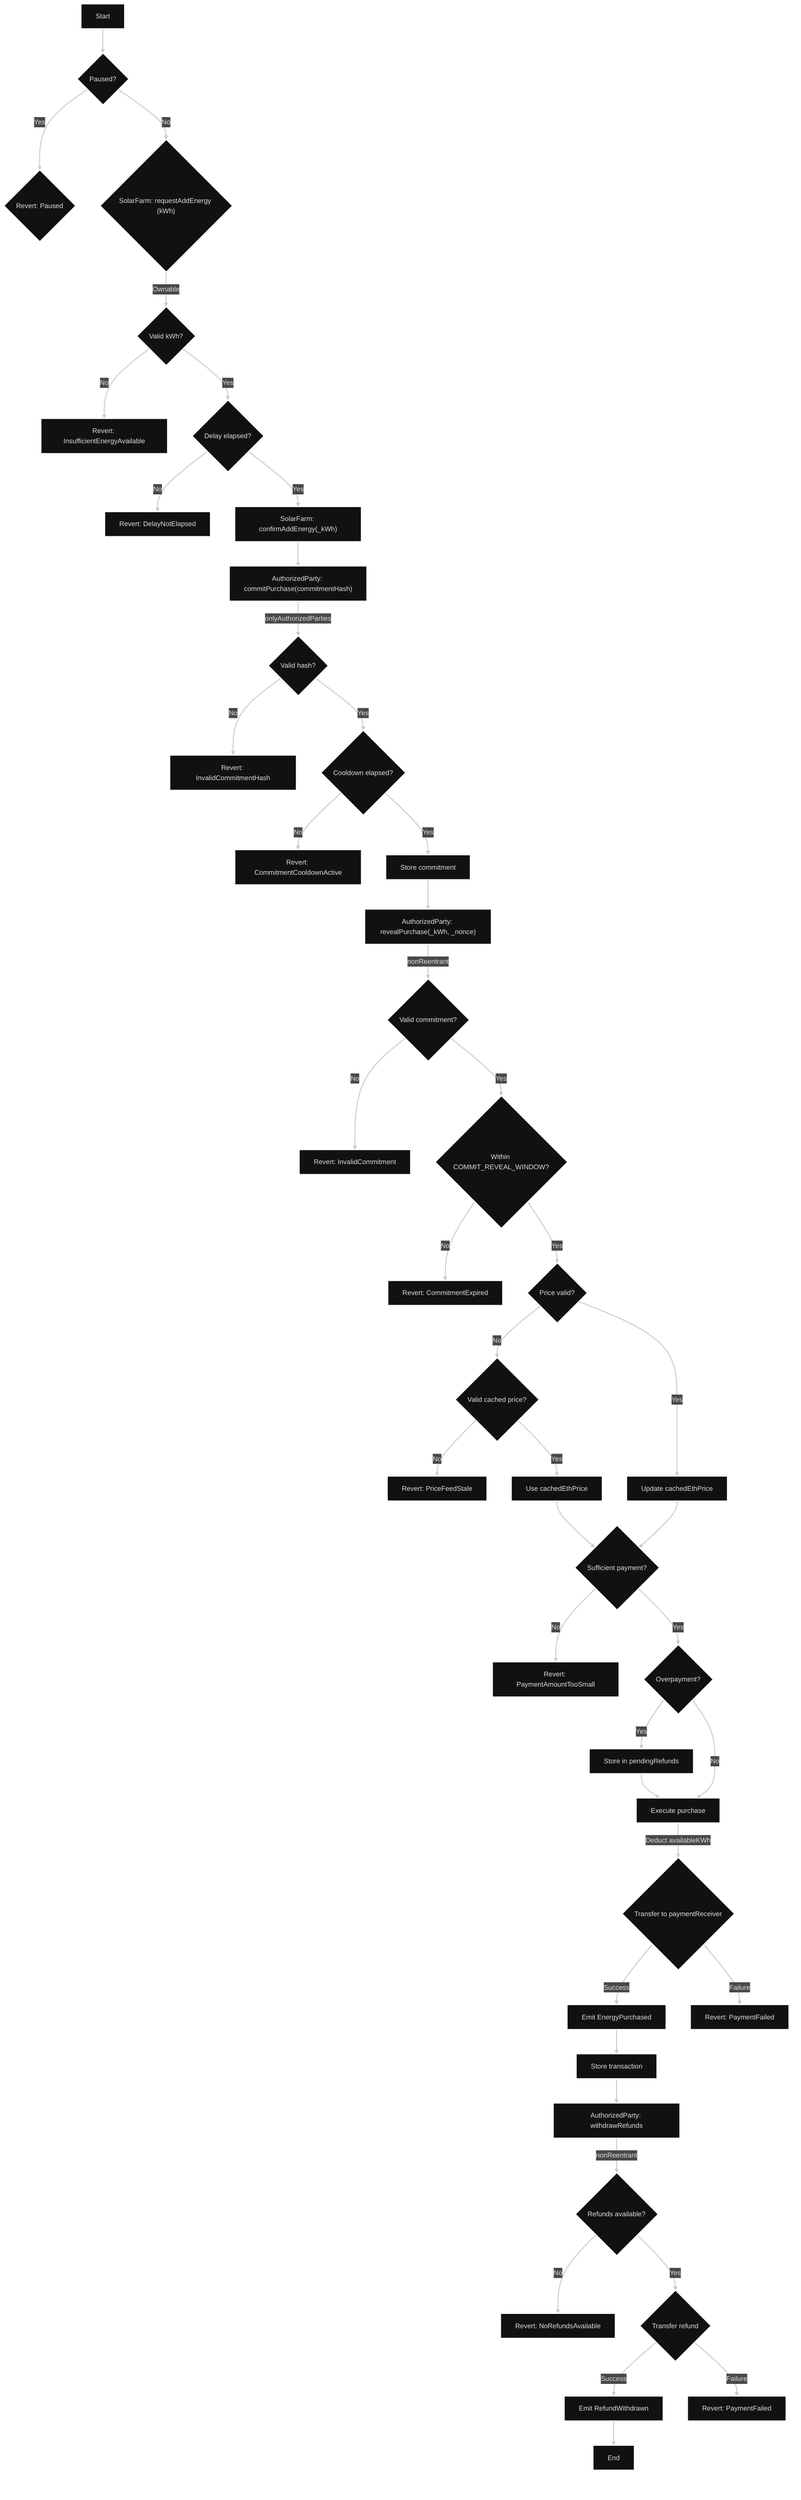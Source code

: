 ---
config:
  theme: redux-dark
  layout: fixed
---
flowchart TD
    A["Start"] --> B{"Paused?"}
    B -- Yes --> C{"Revert: Paused"}
    B -- No --> D{"SolarFarm: requestAddEnergy (kWh)"}
    D -- Ownable --> E{"Valid kWh?"}
    E -- No --> F["Revert: InsufficientEnergyAvailable"]
    E -- Yes --> G{"Delay elapsed?"}
    G -- No --> H["Revert: DelayNotElapsed"]
    G -- Yes --> I["SolarFarm: confirmAddEnergy(_kWh)"]
    I --> J["AuthorizedParty: commitPurchase(commitmentHash)"]
    J -- onlyAuthorizedParties --> K{"Valid hash?"}
    K -- No --> L["Revert: InvalidCommitmentHash"]
    K -- Yes --> M{"Cooldown elapsed?"}
    M -- No --> N["Revert: CommitmentCooldownActive"]
    M -- Yes --> O["Store commitment"]
    O --> P["AuthorizedParty: revealPurchase(_kWh, _nonce)"]
    P -- nonReentrant --> Q{"Valid commitment?"}
    Q -- No --> R["Revert: InvalidCommitment"]
    Q -- Yes --> S{"Within COMMIT_REVEAL_WINDOW?"}
    S -- No --> T["Revert: CommitmentExpired"]
    S -- Yes --> U{"Price valid?"}
    U -- No --> V{"Valid cached price?"}
    V -- No --> W["Revert: PriceFeedStale"]
    V -- Yes --> X["Use cachedEthPrice"]
    U -- Yes --> Y["Update cachedEthPrice"]
    Y --> Z{"Sufficient payment?"}
    X --> Z
    Z -- No --> AA["Revert: PaymentAmountTooSmall"]
    Z -- Yes --> AB{"Overpayment?"}
    AB -- Yes --> AC["Store in pendingRefunds"]
    AB -- No --> AD["Execute purchase"]
    AC --> AD
    AD -- Deduct availableKWh --> AE{"Transfer to paymentReceiver"}
    AE -- Success --> AF["Emit EnergyPurchased"]
    AE -- Failure --> AG["Revert: PaymentFailed"]
    AF --> AH["Store transaction"]
    AH --> AI["AuthorizedParty: withdrawRefunds"]
    AI -- nonReentrant --> AJ{"Refunds available?"}
    AJ -- No --> AK["Revert: NoRefundsAvailable"]
    AJ -- Yes --> AL{"Transfer refund"}
    AL -- Success --> AM["Emit RefundWithdrawn"]
    AL -- Failure --> AN["Revert: PaymentFailed"]
    AM --> AO["End"]